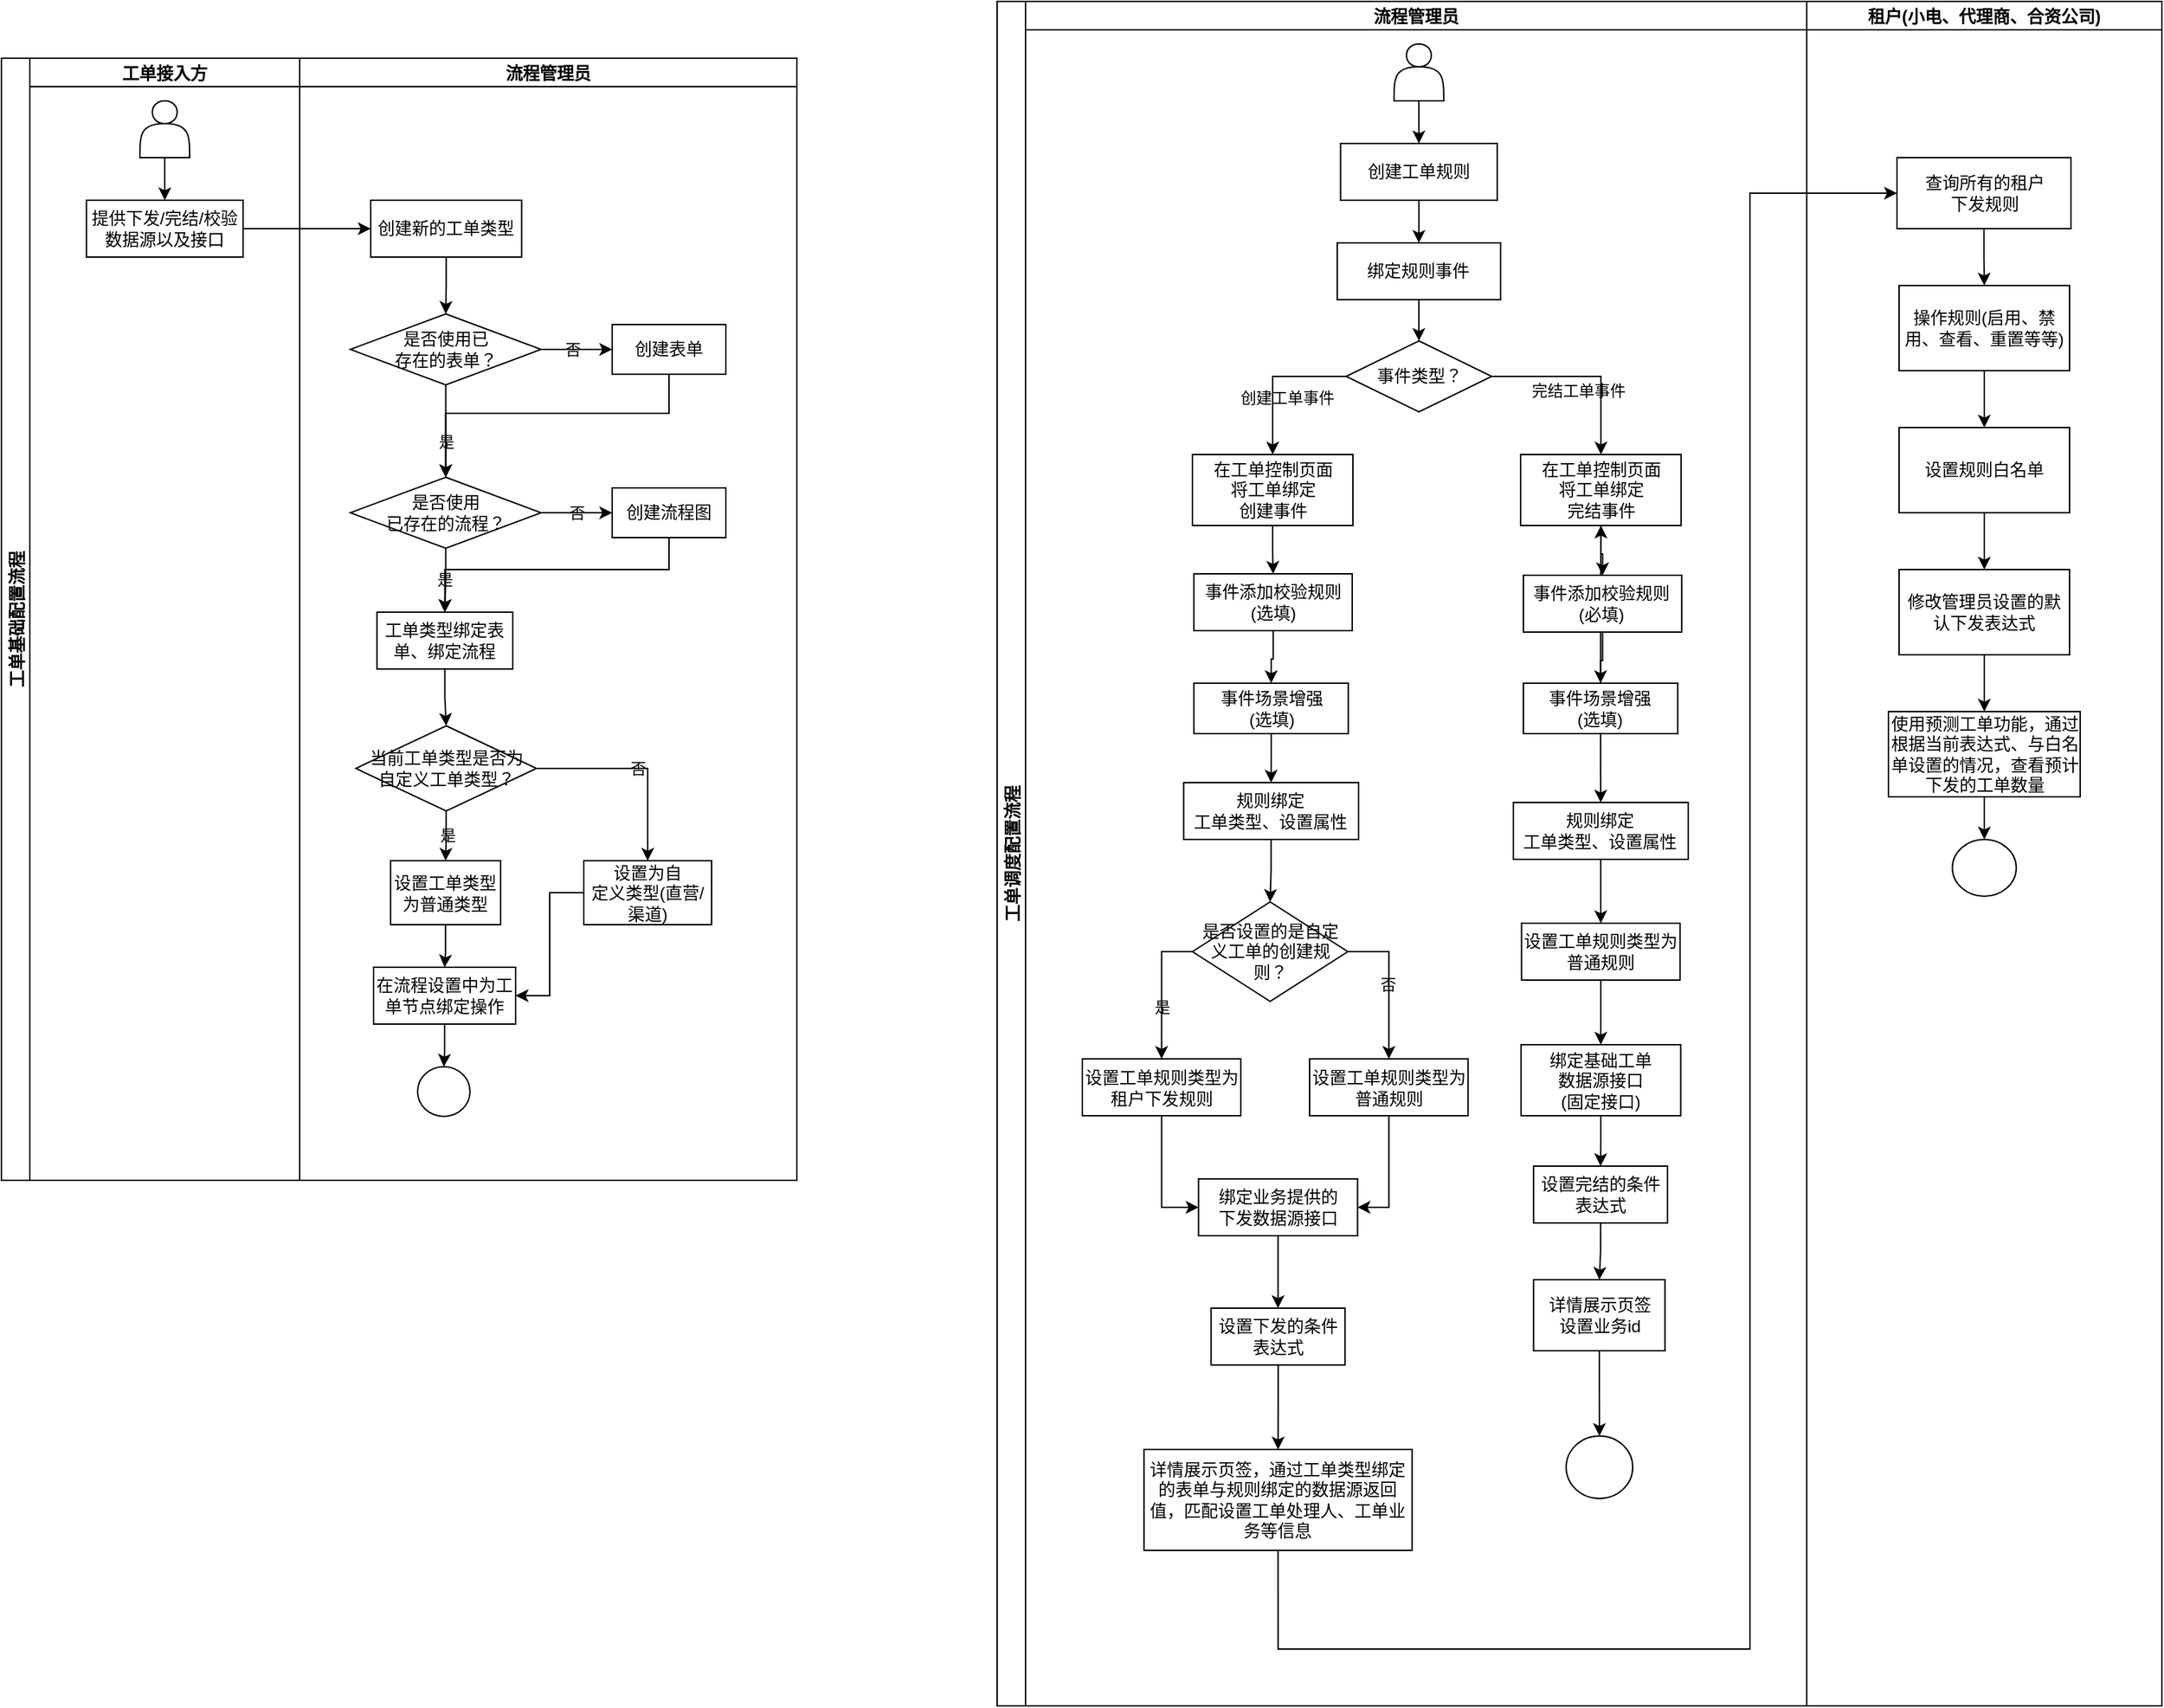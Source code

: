 <mxfile version="21.0.8" type="github">
  <diagram name="第 1 页" id="gxxykPTM1EeHAOy4BDJM">
    <mxGraphModel dx="2735" dy="1118" grid="1" gridSize="10" guides="1" tooltips="1" connect="1" arrows="1" fold="1" page="1" pageScale="1" pageWidth="827" pageHeight="1169" math="0" shadow="0">
      <root>
        <mxCell id="0" />
        <mxCell id="1" parent="0" />
        <mxCell id="7WEZ1o1NPe2onoyEaOFd-10" value="工单调度配置流程" style="swimlane;childLayout=stackLayout;resizeParent=1;resizeParentMax=0;startSize=20;horizontal=0;horizontalStack=1;labelBackgroundColor=none;rounded=0;" vertex="1" parent="1">
          <mxGeometry x="-49" y="80" width="820" height="1200" as="geometry">
            <mxRectangle x="140" y="130" width="40" height="140" as="alternateBounds" />
          </mxGeometry>
        </mxCell>
        <mxCell id="7WEZ1o1NPe2onoyEaOFd-11" value="流程管理员" style="swimlane;startSize=20;labelBackgroundColor=none;rounded=0;" vertex="1" parent="7WEZ1o1NPe2onoyEaOFd-10">
          <mxGeometry x="20" width="550" height="1200" as="geometry" />
        </mxCell>
        <mxCell id="7WEZ1o1NPe2onoyEaOFd-22" value="" style="edgeStyle=orthogonalEdgeStyle;rounded=0;orthogonalLoop=1;jettySize=auto;html=1;labelBackgroundColor=none;fontColor=default;" edge="1" parent="7WEZ1o1NPe2onoyEaOFd-11" source="7WEZ1o1NPe2onoyEaOFd-20" target="7WEZ1o1NPe2onoyEaOFd-21">
          <mxGeometry relative="1" as="geometry" />
        </mxCell>
        <mxCell id="7WEZ1o1NPe2onoyEaOFd-20" value="" style="shape=actor;whiteSpace=wrap;html=1;labelBackgroundColor=none;rounded=0;" vertex="1" parent="7WEZ1o1NPe2onoyEaOFd-11">
          <mxGeometry x="259.44" y="30" width="35" height="40" as="geometry" />
        </mxCell>
        <mxCell id="7WEZ1o1NPe2onoyEaOFd-222" value="" style="edgeStyle=orthogonalEdgeStyle;rounded=0;orthogonalLoop=1;jettySize=auto;html=1;labelBackgroundColor=none;fontColor=default;" edge="1" parent="7WEZ1o1NPe2onoyEaOFd-11" source="7WEZ1o1NPe2onoyEaOFd-21" target="7WEZ1o1NPe2onoyEaOFd-221">
          <mxGeometry relative="1" as="geometry" />
        </mxCell>
        <mxCell id="7WEZ1o1NPe2onoyEaOFd-21" value="创建工单规则" style="rounded=0;whiteSpace=wrap;html=1;labelBackgroundColor=none;" vertex="1" parent="7WEZ1o1NPe2onoyEaOFd-11">
          <mxGeometry x="221.79" y="100" width="110.31" height="40" as="geometry" />
        </mxCell>
        <mxCell id="7WEZ1o1NPe2onoyEaOFd-226" value="" style="edgeStyle=orthogonalEdgeStyle;rounded=0;orthogonalLoop=1;jettySize=auto;html=1;labelBackgroundColor=none;fontColor=default;" edge="1" parent="7WEZ1o1NPe2onoyEaOFd-11" source="7WEZ1o1NPe2onoyEaOFd-221" target="7WEZ1o1NPe2onoyEaOFd-225">
          <mxGeometry relative="1" as="geometry" />
        </mxCell>
        <mxCell id="7WEZ1o1NPe2onoyEaOFd-221" value="绑定规则事件" style="whiteSpace=wrap;html=1;rounded=0;labelBackgroundColor=none;" vertex="1" parent="7WEZ1o1NPe2onoyEaOFd-11">
          <mxGeometry x="219.44" y="170" width="115" height="40" as="geometry" />
        </mxCell>
        <mxCell id="7WEZ1o1NPe2onoyEaOFd-228" value="" style="edgeStyle=orthogonalEdgeStyle;rounded=0;orthogonalLoop=1;jettySize=auto;html=1;exitX=0;exitY=0.5;exitDx=0;exitDy=0;labelBackgroundColor=none;fontColor=default;" edge="1" parent="7WEZ1o1NPe2onoyEaOFd-11" source="7WEZ1o1NPe2onoyEaOFd-225" target="7WEZ1o1NPe2onoyEaOFd-372">
          <mxGeometry relative="1" as="geometry">
            <mxPoint x="172.882" y="319" as="targetPoint" />
          </mxGeometry>
        </mxCell>
        <mxCell id="7WEZ1o1NPe2onoyEaOFd-229" value="创建工单事件" style="edgeLabel;html=1;align=center;verticalAlign=middle;resizable=0;points=[];labelBackgroundColor=none;rounded=0;" vertex="1" connectable="0" parent="7WEZ1o1NPe2onoyEaOFd-228">
          <mxGeometry x="-0.263" y="-2" relative="1" as="geometry">
            <mxPoint x="-2" y="17" as="offset" />
          </mxGeometry>
        </mxCell>
        <mxCell id="7WEZ1o1NPe2onoyEaOFd-231" style="edgeStyle=orthogonalEdgeStyle;rounded=0;orthogonalLoop=1;jettySize=auto;html=1;exitX=1;exitY=0.5;exitDx=0;exitDy=0;labelBackgroundColor=none;fontColor=default;" edge="1" parent="7WEZ1o1NPe2onoyEaOFd-11" source="7WEZ1o1NPe2onoyEaOFd-225" target="7WEZ1o1NPe2onoyEaOFd-385">
          <mxGeometry relative="1" as="geometry">
            <mxPoint x="363.75" y="264" as="sourcePoint" />
            <mxPoint x="405" y="319" as="targetPoint" />
          </mxGeometry>
        </mxCell>
        <mxCell id="7WEZ1o1NPe2onoyEaOFd-232" value="完结工单事件" style="edgeLabel;html=1;align=center;verticalAlign=middle;resizable=0;points=[];labelBackgroundColor=none;rounded=0;" vertex="1" connectable="0" parent="7WEZ1o1NPe2onoyEaOFd-231">
          <mxGeometry x="-0.084" relative="1" as="geometry">
            <mxPoint y="10" as="offset" />
          </mxGeometry>
        </mxCell>
        <mxCell id="7WEZ1o1NPe2onoyEaOFd-225" value="事件类型？" style="rhombus;whiteSpace=wrap;html=1;rounded=0;labelBackgroundColor=none;" vertex="1" parent="7WEZ1o1NPe2onoyEaOFd-11">
          <mxGeometry x="225.69" y="239" width="102.5" height="50" as="geometry" />
        </mxCell>
        <mxCell id="7WEZ1o1NPe2onoyEaOFd-276" value="" style="edgeStyle=orthogonalEdgeStyle;rounded=0;orthogonalLoop=1;jettySize=auto;html=1;entryX=0.5;entryY=0;entryDx=0;entryDy=0;labelBackgroundColor=none;fontColor=default;" edge="1" parent="7WEZ1o1NPe2onoyEaOFd-11" source="7WEZ1o1NPe2onoyEaOFd-233" target="7WEZ1o1NPe2onoyEaOFd-277">
          <mxGeometry relative="1" as="geometry">
            <mxPoint x="172" y="659" as="targetPoint" />
          </mxGeometry>
        </mxCell>
        <mxCell id="7WEZ1o1NPe2onoyEaOFd-233" value="规则绑定&lt;br&gt;工单类型、设置属性" style="whiteSpace=wrap;html=1;rounded=0;labelBackgroundColor=none;" vertex="1" parent="7WEZ1o1NPe2onoyEaOFd-11">
          <mxGeometry x="111.32" y="550" width="123.13" height="40" as="geometry" />
        </mxCell>
        <mxCell id="7WEZ1o1NPe2onoyEaOFd-240" value="" style="edgeStyle=orthogonalEdgeStyle;rounded=0;orthogonalLoop=1;jettySize=auto;html=1;labelBackgroundColor=none;fontColor=default;" edge="1" parent="7WEZ1o1NPe2onoyEaOFd-11" source="7WEZ1o1NPe2onoyEaOFd-235" target="7WEZ1o1NPe2onoyEaOFd-239">
          <mxGeometry relative="1" as="geometry" />
        </mxCell>
        <mxCell id="7WEZ1o1NPe2onoyEaOFd-235" value="规则绑定&lt;br&gt;工单类型、设置属性" style="whiteSpace=wrap;html=1;rounded=0;labelBackgroundColor=none;" vertex="1" parent="7WEZ1o1NPe2onoyEaOFd-11">
          <mxGeometry x="343.44" y="564" width="123.13" height="40" as="geometry" />
        </mxCell>
        <mxCell id="7WEZ1o1NPe2onoyEaOFd-297" style="edgeStyle=orthogonalEdgeStyle;rounded=0;orthogonalLoop=1;jettySize=auto;html=1;entryX=0;entryY=0.5;entryDx=0;entryDy=0;labelBackgroundColor=none;fontColor=default;" edge="1" parent="7WEZ1o1NPe2onoyEaOFd-11" source="7WEZ1o1NPe2onoyEaOFd-237" target="7WEZ1o1NPe2onoyEaOFd-241">
          <mxGeometry relative="1" as="geometry" />
        </mxCell>
        <mxCell id="7WEZ1o1NPe2onoyEaOFd-237" value="设置工单规则类型为租户下发规则" style="whiteSpace=wrap;html=1;rounded=0;labelBackgroundColor=none;" vertex="1" parent="7WEZ1o1NPe2onoyEaOFd-11">
          <mxGeometry x="40.0" y="744.5" width="111.57" height="40" as="geometry" />
        </mxCell>
        <mxCell id="7WEZ1o1NPe2onoyEaOFd-274" value="" style="edgeStyle=orthogonalEdgeStyle;rounded=0;orthogonalLoop=1;jettySize=auto;html=1;labelBackgroundColor=none;fontColor=default;" edge="1" parent="7WEZ1o1NPe2onoyEaOFd-11" source="7WEZ1o1NPe2onoyEaOFd-239" target="7WEZ1o1NPe2onoyEaOFd-273">
          <mxGeometry relative="1" as="geometry" />
        </mxCell>
        <mxCell id="7WEZ1o1NPe2onoyEaOFd-239" value="设置工单规则类型为普通规则" style="whiteSpace=wrap;html=1;rounded=0;labelBackgroundColor=none;" vertex="1" parent="7WEZ1o1NPe2onoyEaOFd-11">
          <mxGeometry x="349.22" y="649" width="111.57" height="40" as="geometry" />
        </mxCell>
        <mxCell id="7WEZ1o1NPe2onoyEaOFd-286" style="edgeStyle=orthogonalEdgeStyle;rounded=0;orthogonalLoop=1;jettySize=auto;html=1;entryX=0.5;entryY=0;entryDx=0;entryDy=0;labelBackgroundColor=none;fontColor=default;" edge="1" parent="7WEZ1o1NPe2onoyEaOFd-11" source="7WEZ1o1NPe2onoyEaOFd-241" target="7WEZ1o1NPe2onoyEaOFd-244">
          <mxGeometry relative="1" as="geometry" />
        </mxCell>
        <mxCell id="7WEZ1o1NPe2onoyEaOFd-241" value="绑定业务提供的&lt;br&gt;下发数据源接口" style="whiteSpace=wrap;html=1;rounded=0;labelBackgroundColor=none;" vertex="1" parent="7WEZ1o1NPe2onoyEaOFd-11">
          <mxGeometry x="121.79" y="829" width="111.96" height="40" as="geometry" />
        </mxCell>
        <mxCell id="7WEZ1o1NPe2onoyEaOFd-291" value="" style="edgeStyle=orthogonalEdgeStyle;rounded=0;orthogonalLoop=1;jettySize=auto;html=1;labelBackgroundColor=none;fontColor=default;" edge="1" parent="7WEZ1o1NPe2onoyEaOFd-11" source="7WEZ1o1NPe2onoyEaOFd-244" target="7WEZ1o1NPe2onoyEaOFd-290">
          <mxGeometry relative="1" as="geometry" />
        </mxCell>
        <mxCell id="7WEZ1o1NPe2onoyEaOFd-244" value="设置下发的条件表达式" style="whiteSpace=wrap;html=1;rounded=0;labelBackgroundColor=none;" vertex="1" parent="7WEZ1o1NPe2onoyEaOFd-11">
          <mxGeometry x="130.65" y="920" width="94.25" height="40" as="geometry" />
        </mxCell>
        <mxCell id="7WEZ1o1NPe2onoyEaOFd-288" style="edgeStyle=orthogonalEdgeStyle;rounded=0;orthogonalLoop=1;jettySize=auto;html=1;entryX=0.5;entryY=0;entryDx=0;entryDy=0;labelBackgroundColor=none;fontColor=default;" edge="1" parent="7WEZ1o1NPe2onoyEaOFd-11" source="7WEZ1o1NPe2onoyEaOFd-273" target="7WEZ1o1NPe2onoyEaOFd-287">
          <mxGeometry relative="1" as="geometry" />
        </mxCell>
        <mxCell id="7WEZ1o1NPe2onoyEaOFd-273" value="绑定基础工单&lt;br&gt;数据源接口&lt;br&gt;(固定接口)" style="whiteSpace=wrap;html=1;rounded=0;labelBackgroundColor=none;" vertex="1" parent="7WEZ1o1NPe2onoyEaOFd-11">
          <mxGeometry x="348.84" y="734.5" width="112.42" height="50" as="geometry" />
        </mxCell>
        <mxCell id="7WEZ1o1NPe2onoyEaOFd-278" style="edgeStyle=orthogonalEdgeStyle;rounded=0;orthogonalLoop=1;jettySize=auto;html=1;entryX=0.5;entryY=0;entryDx=0;entryDy=0;exitX=0;exitY=0.5;exitDx=0;exitDy=0;labelBackgroundColor=none;fontColor=default;" edge="1" parent="7WEZ1o1NPe2onoyEaOFd-11" source="7WEZ1o1NPe2onoyEaOFd-277" target="7WEZ1o1NPe2onoyEaOFd-237">
          <mxGeometry relative="1" as="geometry" />
        </mxCell>
        <mxCell id="7WEZ1o1NPe2onoyEaOFd-279" value="是" style="edgeLabel;html=1;align=center;verticalAlign=middle;resizable=0;points=[];labelBackgroundColor=none;rounded=0;" vertex="1" connectable="0" parent="7WEZ1o1NPe2onoyEaOFd-278">
          <mxGeometry x="0.232" relative="1" as="geometry">
            <mxPoint as="offset" />
          </mxGeometry>
        </mxCell>
        <mxCell id="7WEZ1o1NPe2onoyEaOFd-281" style="edgeStyle=orthogonalEdgeStyle;rounded=0;orthogonalLoop=1;jettySize=auto;html=1;exitX=1;exitY=0.5;exitDx=0;exitDy=0;labelBackgroundColor=none;fontColor=default;" edge="1" parent="7WEZ1o1NPe2onoyEaOFd-11" source="7WEZ1o1NPe2onoyEaOFd-277" target="7WEZ1o1NPe2onoyEaOFd-280">
          <mxGeometry relative="1" as="geometry" />
        </mxCell>
        <mxCell id="7WEZ1o1NPe2onoyEaOFd-282" value="否" style="edgeLabel;html=1;align=center;verticalAlign=middle;resizable=0;points=[];labelBackgroundColor=none;rounded=0;" vertex="1" connectable="0" parent="7WEZ1o1NPe2onoyEaOFd-281">
          <mxGeometry x="-0.012" y="-1" relative="1" as="geometry">
            <mxPoint as="offset" />
          </mxGeometry>
        </mxCell>
        <mxCell id="7WEZ1o1NPe2onoyEaOFd-277" value="是否设置的是自定义工单的创建规则？" style="rhombus;whiteSpace=wrap;html=1;rounded=0;labelBackgroundColor=none;" vertex="1" parent="7WEZ1o1NPe2onoyEaOFd-11">
          <mxGeometry x="117.5" y="634" width="109.38" height="70" as="geometry" />
        </mxCell>
        <mxCell id="7WEZ1o1NPe2onoyEaOFd-285" style="edgeStyle=orthogonalEdgeStyle;rounded=0;orthogonalLoop=1;jettySize=auto;html=1;entryX=1;entryY=0.5;entryDx=0;entryDy=0;labelBackgroundColor=none;fontColor=default;" edge="1" parent="7WEZ1o1NPe2onoyEaOFd-11" source="7WEZ1o1NPe2onoyEaOFd-280" target="7WEZ1o1NPe2onoyEaOFd-241">
          <mxGeometry relative="1" as="geometry" />
        </mxCell>
        <mxCell id="7WEZ1o1NPe2onoyEaOFd-280" value="设置工单规则类型为普通规则" style="whiteSpace=wrap;html=1;rounded=0;labelBackgroundColor=none;" vertex="1" parent="7WEZ1o1NPe2onoyEaOFd-11">
          <mxGeometry x="200" y="744.5" width="111.57" height="40" as="geometry" />
        </mxCell>
        <mxCell id="7WEZ1o1NPe2onoyEaOFd-296" value="" style="edgeStyle=orthogonalEdgeStyle;rounded=0;orthogonalLoop=1;jettySize=auto;html=1;labelBackgroundColor=none;fontColor=default;" edge="1" parent="7WEZ1o1NPe2onoyEaOFd-11" source="7WEZ1o1NPe2onoyEaOFd-287" target="7WEZ1o1NPe2onoyEaOFd-295">
          <mxGeometry relative="1" as="geometry" />
        </mxCell>
        <mxCell id="7WEZ1o1NPe2onoyEaOFd-287" value="设置完结的条件表达式" style="whiteSpace=wrap;html=1;rounded=0;labelBackgroundColor=none;" vertex="1" parent="7WEZ1o1NPe2onoyEaOFd-11">
          <mxGeometry x="357.69" y="820" width="94.25" height="40" as="geometry" />
        </mxCell>
        <mxCell id="7WEZ1o1NPe2onoyEaOFd-290" value="详情展示页签，通过工单类型绑定的表单与规则绑定的数据源返回值，匹配设置工单处理人、工单业务等信息" style="whiteSpace=wrap;html=1;rounded=0;labelBackgroundColor=none;" vertex="1" parent="7WEZ1o1NPe2onoyEaOFd-11">
          <mxGeometry x="83.39" y="1019.5" width="188.77" height="71" as="geometry" />
        </mxCell>
        <mxCell id="7WEZ1o1NPe2onoyEaOFd-315" value="" style="edgeStyle=orthogonalEdgeStyle;rounded=0;orthogonalLoop=1;jettySize=auto;html=1;entryX=0.5;entryY=0;entryDx=0;entryDy=0;labelBackgroundColor=none;fontColor=default;" edge="1" parent="7WEZ1o1NPe2onoyEaOFd-11" source="7WEZ1o1NPe2onoyEaOFd-295" target="7WEZ1o1NPe2onoyEaOFd-318">
          <mxGeometry relative="1" as="geometry">
            <mxPoint x="404.833" y="989.5" as="targetPoint" />
          </mxGeometry>
        </mxCell>
        <mxCell id="7WEZ1o1NPe2onoyEaOFd-295" value="详情展示页签&lt;br&gt;设置业务id" style="whiteSpace=wrap;html=1;rounded=0;labelBackgroundColor=none;" vertex="1" parent="7WEZ1o1NPe2onoyEaOFd-11">
          <mxGeometry x="357.69" y="900" width="92.51" height="50" as="geometry" />
        </mxCell>
        <mxCell id="7WEZ1o1NPe2onoyEaOFd-318" value="" style="ellipse;whiteSpace=wrap;html=1;rounded=0;labelBackgroundColor=none;" vertex="1" parent="7WEZ1o1NPe2onoyEaOFd-11">
          <mxGeometry x="380.61" y="1010" width="46.87" height="44" as="geometry" />
        </mxCell>
        <mxCell id="7WEZ1o1NPe2onoyEaOFd-378" style="edgeStyle=orthogonalEdgeStyle;rounded=0;orthogonalLoop=1;jettySize=auto;html=1;entryX=0.5;entryY=0;entryDx=0;entryDy=0;labelBackgroundColor=none;fontColor=default;" edge="1" parent="7WEZ1o1NPe2onoyEaOFd-11" source="7WEZ1o1NPe2onoyEaOFd-323" target="7WEZ1o1NPe2onoyEaOFd-233">
          <mxGeometry relative="1" as="geometry" />
        </mxCell>
        <mxCell id="7WEZ1o1NPe2onoyEaOFd-323" value="事件场景增强&lt;br&gt;(选填)" style="whiteSpace=wrap;html=1;rounded=0;labelBackgroundColor=none;" vertex="1" parent="7WEZ1o1NPe2onoyEaOFd-11">
          <mxGeometry x="118.55" y="480" width="108.68" height="35.5" as="geometry" />
        </mxCell>
        <mxCell id="7WEZ1o1NPe2onoyEaOFd-374" value="" style="edgeStyle=orthogonalEdgeStyle;rounded=0;orthogonalLoop=1;jettySize=auto;html=1;labelBackgroundColor=none;fontColor=default;" edge="1" parent="7WEZ1o1NPe2onoyEaOFd-11" source="7WEZ1o1NPe2onoyEaOFd-371" target="7WEZ1o1NPe2onoyEaOFd-323">
          <mxGeometry relative="1" as="geometry" />
        </mxCell>
        <mxCell id="7WEZ1o1NPe2onoyEaOFd-371" value="事件添加校验规则&lt;br&gt;(选填)" style="whiteSpace=wrap;html=1;rounded=0;labelBackgroundColor=none;" vertex="1" parent="7WEZ1o1NPe2onoyEaOFd-11">
          <mxGeometry x="118.55" y="403" width="111.45" height="40" as="geometry" />
        </mxCell>
        <mxCell id="7WEZ1o1NPe2onoyEaOFd-373" value="" style="edgeStyle=orthogonalEdgeStyle;rounded=0;orthogonalLoop=1;jettySize=auto;html=1;labelBackgroundColor=none;fontColor=default;" edge="1" parent="7WEZ1o1NPe2onoyEaOFd-11" source="7WEZ1o1NPe2onoyEaOFd-372" target="7WEZ1o1NPe2onoyEaOFd-371">
          <mxGeometry relative="1" as="geometry" />
        </mxCell>
        <mxCell id="7WEZ1o1NPe2onoyEaOFd-372" value="在工单控制页面&lt;br&gt;将工单绑定&lt;br&gt;创建事件" style="whiteSpace=wrap;html=1;rounded=0;labelBackgroundColor=none;" vertex="1" parent="7WEZ1o1NPe2onoyEaOFd-11">
          <mxGeometry x="117.5" y="319" width="112.99" height="50" as="geometry" />
        </mxCell>
        <mxCell id="7WEZ1o1NPe2onoyEaOFd-380" style="edgeStyle=orthogonalEdgeStyle;rounded=0;orthogonalLoop=1;jettySize=auto;html=1;labelBackgroundColor=none;fontColor=default;" edge="1" parent="7WEZ1o1NPe2onoyEaOFd-11" source="7WEZ1o1NPe2onoyEaOFd-381" target="7WEZ1o1NPe2onoyEaOFd-235">
          <mxGeometry relative="1" as="geometry">
            <mxPoint x="404.815" y="550" as="targetPoint" />
          </mxGeometry>
        </mxCell>
        <mxCell id="7WEZ1o1NPe2onoyEaOFd-387" value="" style="edgeStyle=orthogonalEdgeStyle;rounded=0;orthogonalLoop=1;jettySize=auto;html=1;labelBackgroundColor=none;fontColor=default;" edge="1" parent="7WEZ1o1NPe2onoyEaOFd-11" source="7WEZ1o1NPe2onoyEaOFd-381" target="7WEZ1o1NPe2onoyEaOFd-385">
          <mxGeometry relative="1" as="geometry" />
        </mxCell>
        <mxCell id="7WEZ1o1NPe2onoyEaOFd-381" value="事件场景增强&lt;br&gt;(选填)" style="whiteSpace=wrap;html=1;rounded=0;labelBackgroundColor=none;" vertex="1" parent="7WEZ1o1NPe2onoyEaOFd-11">
          <mxGeometry x="350.48" y="480" width="108.68" height="35.5" as="geometry" />
        </mxCell>
        <mxCell id="7WEZ1o1NPe2onoyEaOFd-382" value="" style="edgeStyle=orthogonalEdgeStyle;rounded=0;orthogonalLoop=1;jettySize=auto;html=1;labelBackgroundColor=none;fontColor=default;" edge="1" parent="7WEZ1o1NPe2onoyEaOFd-11" source="7WEZ1o1NPe2onoyEaOFd-383" target="7WEZ1o1NPe2onoyEaOFd-381">
          <mxGeometry relative="1" as="geometry" />
        </mxCell>
        <mxCell id="7WEZ1o1NPe2onoyEaOFd-383" value="事件添加校验规则&lt;br&gt;(必填)" style="whiteSpace=wrap;html=1;rounded=0;labelBackgroundColor=none;" vertex="1" parent="7WEZ1o1NPe2onoyEaOFd-11">
          <mxGeometry x="350.48" y="404" width="111.45" height="40" as="geometry" />
        </mxCell>
        <mxCell id="7WEZ1o1NPe2onoyEaOFd-384" value="" style="edgeStyle=orthogonalEdgeStyle;rounded=0;orthogonalLoop=1;jettySize=auto;html=1;labelBackgroundColor=none;fontColor=default;" edge="1" parent="7WEZ1o1NPe2onoyEaOFd-11" source="7WEZ1o1NPe2onoyEaOFd-385" target="7WEZ1o1NPe2onoyEaOFd-383">
          <mxGeometry relative="1" as="geometry" />
        </mxCell>
        <mxCell id="7WEZ1o1NPe2onoyEaOFd-385" value="在工单控制页面&lt;br&gt;将工单绑定&lt;br&gt;完结事件" style="whiteSpace=wrap;html=1;rounded=0;labelBackgroundColor=none;" vertex="1" parent="7WEZ1o1NPe2onoyEaOFd-11">
          <mxGeometry x="348.55" y="319" width="112.99" height="50" as="geometry" />
        </mxCell>
        <mxCell id="7WEZ1o1NPe2onoyEaOFd-219" value="租户(小电、代理商、合资公司)" style="swimlane;startSize=20;labelBackgroundColor=none;rounded=0;" vertex="1" parent="7WEZ1o1NPe2onoyEaOFd-10">
          <mxGeometry x="570" width="250" height="1200" as="geometry" />
        </mxCell>
        <mxCell id="7WEZ1o1NPe2onoyEaOFd-303" value="" style="edgeStyle=orthogonalEdgeStyle;rounded=0;orthogonalLoop=1;jettySize=auto;html=1;labelBackgroundColor=none;fontColor=default;" edge="1" parent="7WEZ1o1NPe2onoyEaOFd-219" source="7WEZ1o1NPe2onoyEaOFd-300" target="7WEZ1o1NPe2onoyEaOFd-302">
          <mxGeometry relative="1" as="geometry" />
        </mxCell>
        <mxCell id="7WEZ1o1NPe2onoyEaOFd-300" value="查询所有的租户&lt;br&gt;下发规则" style="rounded=0;whiteSpace=wrap;html=1;labelBackgroundColor=none;" vertex="1" parent="7WEZ1o1NPe2onoyEaOFd-219">
          <mxGeometry x="63.5" y="110" width="122.5" height="50" as="geometry" />
        </mxCell>
        <mxCell id="7WEZ1o1NPe2onoyEaOFd-305" value="" style="edgeStyle=orthogonalEdgeStyle;rounded=0;orthogonalLoop=1;jettySize=auto;html=1;labelBackgroundColor=none;fontColor=default;" edge="1" parent="7WEZ1o1NPe2onoyEaOFd-219" source="7WEZ1o1NPe2onoyEaOFd-302" target="7WEZ1o1NPe2onoyEaOFd-304">
          <mxGeometry relative="1" as="geometry" />
        </mxCell>
        <mxCell id="7WEZ1o1NPe2onoyEaOFd-302" value="操作规则(启用、禁用、查看、重置等等)" style="whiteSpace=wrap;html=1;rounded=0;labelBackgroundColor=none;" vertex="1" parent="7WEZ1o1NPe2onoyEaOFd-219">
          <mxGeometry x="65" y="200" width="120" height="60" as="geometry" />
        </mxCell>
        <mxCell id="7WEZ1o1NPe2onoyEaOFd-307" value="" style="edgeStyle=orthogonalEdgeStyle;rounded=0;orthogonalLoop=1;jettySize=auto;html=1;labelBackgroundColor=none;fontColor=default;" edge="1" parent="7WEZ1o1NPe2onoyEaOFd-219" source="7WEZ1o1NPe2onoyEaOFd-304" target="7WEZ1o1NPe2onoyEaOFd-306">
          <mxGeometry relative="1" as="geometry" />
        </mxCell>
        <mxCell id="7WEZ1o1NPe2onoyEaOFd-304" value="设置规则白名单" style="rounded=0;whiteSpace=wrap;html=1;labelBackgroundColor=none;" vertex="1" parent="7WEZ1o1NPe2onoyEaOFd-219">
          <mxGeometry x="65" y="300" width="120" height="60" as="geometry" />
        </mxCell>
        <mxCell id="7WEZ1o1NPe2onoyEaOFd-309" value="" style="edgeStyle=orthogonalEdgeStyle;rounded=0;orthogonalLoop=1;jettySize=auto;html=1;labelBackgroundColor=none;fontColor=default;" edge="1" parent="7WEZ1o1NPe2onoyEaOFd-219" source="7WEZ1o1NPe2onoyEaOFd-306" target="7WEZ1o1NPe2onoyEaOFd-308">
          <mxGeometry relative="1" as="geometry" />
        </mxCell>
        <mxCell id="7WEZ1o1NPe2onoyEaOFd-306" value="修改管理员设置的默认下发表达式" style="whiteSpace=wrap;html=1;rounded=0;labelBackgroundColor=none;" vertex="1" parent="7WEZ1o1NPe2onoyEaOFd-219">
          <mxGeometry x="65" y="400" width="120" height="60" as="geometry" />
        </mxCell>
        <mxCell id="7WEZ1o1NPe2onoyEaOFd-311" value="" style="edgeStyle=orthogonalEdgeStyle;rounded=0;orthogonalLoop=1;jettySize=auto;html=1;labelBackgroundColor=none;fontColor=default;" edge="1" parent="7WEZ1o1NPe2onoyEaOFd-219" source="7WEZ1o1NPe2onoyEaOFd-308" target="7WEZ1o1NPe2onoyEaOFd-310">
          <mxGeometry relative="1" as="geometry" />
        </mxCell>
        <mxCell id="7WEZ1o1NPe2onoyEaOFd-308" value="使用预测工单功能，通过根据当前表达式、与白名单设置的情况，查看预计下发的工单数量" style="whiteSpace=wrap;html=1;rounded=0;labelBackgroundColor=none;" vertex="1" parent="7WEZ1o1NPe2onoyEaOFd-219">
          <mxGeometry x="57.5" y="500" width="135" height="60" as="geometry" />
        </mxCell>
        <mxCell id="7WEZ1o1NPe2onoyEaOFd-310" value="" style="ellipse;whiteSpace=wrap;html=1;rounded=0;labelBackgroundColor=none;" vertex="1" parent="7WEZ1o1NPe2onoyEaOFd-219">
          <mxGeometry x="102.5" y="590" width="45" height="40" as="geometry" />
        </mxCell>
        <mxCell id="7WEZ1o1NPe2onoyEaOFd-321" style="edgeStyle=orthogonalEdgeStyle;rounded=0;orthogonalLoop=1;jettySize=auto;html=1;entryX=0;entryY=0.5;entryDx=0;entryDy=0;strokeWidth=1;exitX=0.5;exitY=1;exitDx=0;exitDy=0;labelBackgroundColor=none;fontColor=default;" edge="1" parent="7WEZ1o1NPe2onoyEaOFd-10" source="7WEZ1o1NPe2onoyEaOFd-290" target="7WEZ1o1NPe2onoyEaOFd-300">
          <mxGeometry relative="1" as="geometry">
            <Array as="points">
              <mxPoint x="198" y="1160" />
              <mxPoint x="530" y="1160" />
              <mxPoint x="530" y="135" />
            </Array>
          </mxGeometry>
        </mxCell>
        <mxCell id="7WEZ1o1NPe2onoyEaOFd-183" value="工单基础配置流程" style="swimlane;childLayout=stackLayout;resizeParent=1;resizeParentMax=0;startSize=20;horizontal=0;horizontalStack=1;labelBackgroundColor=none;rounded=0;" vertex="1" parent="1">
          <mxGeometry x="-750" y="120" width="560" height="790" as="geometry">
            <mxRectangle x="140" y="130" width="40" height="140" as="alternateBounds" />
          </mxGeometry>
        </mxCell>
        <mxCell id="7WEZ1o1NPe2onoyEaOFd-184" value="工单接入方" style="swimlane;startSize=20;labelBackgroundColor=none;rounded=0;" vertex="1" parent="7WEZ1o1NPe2onoyEaOFd-183">
          <mxGeometry x="20" width="190" height="790" as="geometry" />
        </mxCell>
        <mxCell id="7WEZ1o1NPe2onoyEaOFd-185" value="" style="edgeStyle=orthogonalEdgeStyle;rounded=0;orthogonalLoop=1;jettySize=auto;html=1;labelBackgroundColor=none;fontColor=default;" edge="1" parent="7WEZ1o1NPe2onoyEaOFd-184" source="7WEZ1o1NPe2onoyEaOFd-186" target="7WEZ1o1NPe2onoyEaOFd-187">
          <mxGeometry relative="1" as="geometry" />
        </mxCell>
        <mxCell id="7WEZ1o1NPe2onoyEaOFd-186" value="" style="shape=actor;whiteSpace=wrap;html=1;labelBackgroundColor=none;rounded=0;" vertex="1" parent="7WEZ1o1NPe2onoyEaOFd-184">
          <mxGeometry x="77.5" y="30" width="35" height="40" as="geometry" />
        </mxCell>
        <mxCell id="7WEZ1o1NPe2onoyEaOFd-187" value="提供下发/完结/校验数据源以及接口" style="rounded=0;whiteSpace=wrap;html=1;labelBackgroundColor=none;" vertex="1" parent="7WEZ1o1NPe2onoyEaOFd-184">
          <mxGeometry x="39.85" y="100" width="110.31" height="40" as="geometry" />
        </mxCell>
        <mxCell id="7WEZ1o1NPe2onoyEaOFd-188" style="edgeStyle=orthogonalEdgeStyle;rounded=0;orthogonalLoop=1;jettySize=auto;html=1;labelBackgroundColor=none;fontColor=default;" edge="1" parent="7WEZ1o1NPe2onoyEaOFd-183" source="7WEZ1o1NPe2onoyEaOFd-187" target="7WEZ1o1NPe2onoyEaOFd-191">
          <mxGeometry relative="1" as="geometry" />
        </mxCell>
        <mxCell id="7WEZ1o1NPe2onoyEaOFd-189" value="流程管理员" style="swimlane;startSize=20;rounded=0;align=center;labelBackgroundColor=none;" vertex="1" parent="7WEZ1o1NPe2onoyEaOFd-183">
          <mxGeometry x="210" width="350" height="790" as="geometry" />
        </mxCell>
        <mxCell id="7WEZ1o1NPe2onoyEaOFd-190" value="" style="edgeStyle=orthogonalEdgeStyle;rounded=0;orthogonalLoop=1;jettySize=auto;html=1;entryX=0.5;entryY=0;entryDx=0;entryDy=0;labelBackgroundColor=none;fontColor=default;" edge="1" parent="7WEZ1o1NPe2onoyEaOFd-189" source="7WEZ1o1NPe2onoyEaOFd-191" target="7WEZ1o1NPe2onoyEaOFd-195">
          <mxGeometry relative="1" as="geometry">
            <mxPoint x="103.125" y="180" as="targetPoint" />
          </mxGeometry>
        </mxCell>
        <mxCell id="7WEZ1o1NPe2onoyEaOFd-191" value="创建新的工单类型" style="rounded=0;whiteSpace=wrap;html=1;labelBackgroundColor=none;" vertex="1" parent="7WEZ1o1NPe2onoyEaOFd-189">
          <mxGeometry x="50.0" y="100" width="106.25" height="40" as="geometry" />
        </mxCell>
        <mxCell id="7WEZ1o1NPe2onoyEaOFd-192" value="" style="edgeStyle=orthogonalEdgeStyle;rounded=0;orthogonalLoop=1;jettySize=auto;html=1;labelBackgroundColor=none;fontColor=default;" edge="1" parent="7WEZ1o1NPe2onoyEaOFd-189" source="7WEZ1o1NPe2onoyEaOFd-195" target="7WEZ1o1NPe2onoyEaOFd-201">
          <mxGeometry relative="1" as="geometry" />
        </mxCell>
        <mxCell id="7WEZ1o1NPe2onoyEaOFd-193" value="否" style="edgeLabel;html=1;align=center;verticalAlign=middle;resizable=0;points=[];labelBackgroundColor=none;rounded=0;" vertex="1" connectable="0" parent="7WEZ1o1NPe2onoyEaOFd-192">
          <mxGeometry x="-0.12" relative="1" as="geometry">
            <mxPoint as="offset" />
          </mxGeometry>
        </mxCell>
        <mxCell id="7WEZ1o1NPe2onoyEaOFd-194" style="edgeStyle=orthogonalEdgeStyle;rounded=0;orthogonalLoop=1;jettySize=auto;html=1;labelBackgroundColor=none;fontColor=default;" edge="1" parent="7WEZ1o1NPe2onoyEaOFd-189" source="7WEZ1o1NPe2onoyEaOFd-195" target="7WEZ1o1NPe2onoyEaOFd-198">
          <mxGeometry relative="1" as="geometry" />
        </mxCell>
        <mxCell id="7WEZ1o1NPe2onoyEaOFd-195" value="是否使用已&lt;br&gt;存在的表单？" style="rhombus;whiteSpace=wrap;html=1;labelBackgroundColor=none;rounded=0;" vertex="1" parent="7WEZ1o1NPe2onoyEaOFd-189">
          <mxGeometry x="35.63" y="180" width="134.37" height="50" as="geometry" />
        </mxCell>
        <mxCell id="7WEZ1o1NPe2onoyEaOFd-196" value="否" style="edgeStyle=orthogonalEdgeStyle;rounded=0;orthogonalLoop=1;jettySize=auto;html=1;entryX=0;entryY=0.5;entryDx=0;entryDy=0;entryPerimeter=0;labelBackgroundColor=none;fontColor=default;" edge="1" parent="7WEZ1o1NPe2onoyEaOFd-189" source="7WEZ1o1NPe2onoyEaOFd-198" target="7WEZ1o1NPe2onoyEaOFd-204">
          <mxGeometry relative="1" as="geometry">
            <mxPoint x="257.185" y="295" as="targetPoint" />
          </mxGeometry>
        </mxCell>
        <mxCell id="7WEZ1o1NPe2onoyEaOFd-197" value="" style="edgeStyle=orthogonalEdgeStyle;rounded=0;orthogonalLoop=1;jettySize=auto;html=1;labelBackgroundColor=none;fontColor=default;" edge="1" parent="7WEZ1o1NPe2onoyEaOFd-189" source="7WEZ1o1NPe2onoyEaOFd-198" target="7WEZ1o1NPe2onoyEaOFd-206">
          <mxGeometry relative="1" as="geometry" />
        </mxCell>
        <mxCell id="7WEZ1o1NPe2onoyEaOFd-198" value="是否使用&lt;br&gt;已存在的流程？" style="rhombus;whiteSpace=wrap;html=1;labelBackgroundColor=none;rounded=0;" vertex="1" parent="7WEZ1o1NPe2onoyEaOFd-189">
          <mxGeometry x="35.63" y="295" width="134.37" height="50" as="geometry" />
        </mxCell>
        <mxCell id="7WEZ1o1NPe2onoyEaOFd-199" style="edgeStyle=orthogonalEdgeStyle;rounded=0;orthogonalLoop=1;jettySize=auto;html=1;entryX=0.5;entryY=0;entryDx=0;entryDy=0;labelBackgroundColor=none;fontColor=default;" edge="1" parent="7WEZ1o1NPe2onoyEaOFd-189" source="7WEZ1o1NPe2onoyEaOFd-201" target="7WEZ1o1NPe2onoyEaOFd-198">
          <mxGeometry relative="1" as="geometry">
            <Array as="points">
              <mxPoint x="260" y="250" />
              <mxPoint x="103" y="250" />
            </Array>
          </mxGeometry>
        </mxCell>
        <mxCell id="7WEZ1o1NPe2onoyEaOFd-200" value="是" style="edgeLabel;html=1;align=center;verticalAlign=middle;resizable=0;points=[];labelBackgroundColor=none;rounded=0;" vertex="1" connectable="0" parent="7WEZ1o1NPe2onoyEaOFd-199">
          <mxGeometry x="0.861" y="-1" relative="1" as="geometry">
            <mxPoint x="1" y="-9" as="offset" />
          </mxGeometry>
        </mxCell>
        <mxCell id="7WEZ1o1NPe2onoyEaOFd-201" value="创建表单" style="rounded=0;whiteSpace=wrap;html=1;labelBackgroundColor=none;" vertex="1" parent="7WEZ1o1NPe2onoyEaOFd-189">
          <mxGeometry x="220" y="187.5" width="80" height="35" as="geometry" />
        </mxCell>
        <mxCell id="7WEZ1o1NPe2onoyEaOFd-202" style="edgeStyle=orthogonalEdgeStyle;rounded=0;orthogonalLoop=1;jettySize=auto;html=1;entryX=0.5;entryY=0;entryDx=0;entryDy=0;labelBackgroundColor=none;fontColor=default;" edge="1" parent="7WEZ1o1NPe2onoyEaOFd-189" source="7WEZ1o1NPe2onoyEaOFd-204" target="7WEZ1o1NPe2onoyEaOFd-206">
          <mxGeometry relative="1" as="geometry">
            <Array as="points">
              <mxPoint x="260" y="360" />
              <mxPoint x="103" y="360" />
            </Array>
          </mxGeometry>
        </mxCell>
        <mxCell id="7WEZ1o1NPe2onoyEaOFd-203" value="是" style="edgeLabel;html=1;align=center;verticalAlign=middle;resizable=0;points=[];labelBackgroundColor=none;rounded=0;" vertex="1" connectable="0" parent="7WEZ1o1NPe2onoyEaOFd-202">
          <mxGeometry x="0.782" relative="1" as="geometry">
            <mxPoint as="offset" />
          </mxGeometry>
        </mxCell>
        <mxCell id="7WEZ1o1NPe2onoyEaOFd-204" value="创建流程图" style="rounded=0;whiteSpace=wrap;html=1;labelBackgroundColor=none;" vertex="1" parent="7WEZ1o1NPe2onoyEaOFd-189">
          <mxGeometry x="220" y="302.5" width="80" height="35" as="geometry" />
        </mxCell>
        <mxCell id="7WEZ1o1NPe2onoyEaOFd-205" value="" style="edgeStyle=orthogonalEdgeStyle;rounded=0;orthogonalLoop=1;jettySize=auto;html=1;labelBackgroundColor=none;fontColor=default;" edge="1" parent="7WEZ1o1NPe2onoyEaOFd-189" source="7WEZ1o1NPe2onoyEaOFd-206" target="7WEZ1o1NPe2onoyEaOFd-214">
          <mxGeometry relative="1" as="geometry" />
        </mxCell>
        <mxCell id="7WEZ1o1NPe2onoyEaOFd-206" value="工单类型绑定表单、绑定流程" style="rounded=0;whiteSpace=wrap;html=1;labelBackgroundColor=none;" vertex="1" parent="7WEZ1o1NPe2onoyEaOFd-189">
          <mxGeometry x="54.38" y="390" width="95.62" height="40" as="geometry" />
        </mxCell>
        <mxCell id="7WEZ1o1NPe2onoyEaOFd-207" value="" style="edgeStyle=orthogonalEdgeStyle;rounded=0;orthogonalLoop=1;jettySize=auto;html=1;labelBackgroundColor=none;fontColor=default;" edge="1" parent="7WEZ1o1NPe2onoyEaOFd-189" source="7WEZ1o1NPe2onoyEaOFd-208" target="7WEZ1o1NPe2onoyEaOFd-209">
          <mxGeometry relative="1" as="geometry" />
        </mxCell>
        <mxCell id="7WEZ1o1NPe2onoyEaOFd-208" value="在流程设置中为工单节点绑定操作" style="whiteSpace=wrap;html=1;rounded=0;labelBackgroundColor=none;" vertex="1" parent="7WEZ1o1NPe2onoyEaOFd-189">
          <mxGeometry x="52" y="640" width="100" height="40" as="geometry" />
        </mxCell>
        <mxCell id="7WEZ1o1NPe2onoyEaOFd-209" value="" style="ellipse;whiteSpace=wrap;html=1;rounded=0;labelBackgroundColor=none;" vertex="1" parent="7WEZ1o1NPe2onoyEaOFd-189">
          <mxGeometry x="83.01" y="710" width="36.88" height="35" as="geometry" />
        </mxCell>
        <mxCell id="7WEZ1o1NPe2onoyEaOFd-210" value="" style="edgeStyle=orthogonalEdgeStyle;rounded=0;orthogonalLoop=1;jettySize=auto;html=1;labelBackgroundColor=none;fontColor=default;" edge="1" parent="7WEZ1o1NPe2onoyEaOFd-189" source="7WEZ1o1NPe2onoyEaOFd-214" target="7WEZ1o1NPe2onoyEaOFd-216">
          <mxGeometry relative="1" as="geometry" />
        </mxCell>
        <mxCell id="7WEZ1o1NPe2onoyEaOFd-211" value="否" style="edgeLabel;html=1;align=center;verticalAlign=middle;resizable=0;points=[];labelBackgroundColor=none;rounded=0;" vertex="1" connectable="0" parent="7WEZ1o1NPe2onoyEaOFd-210">
          <mxGeometry x="-0.011" relative="1" as="geometry">
            <mxPoint as="offset" />
          </mxGeometry>
        </mxCell>
        <mxCell id="7WEZ1o1NPe2onoyEaOFd-212" value="" style="edgeStyle=orthogonalEdgeStyle;rounded=0;orthogonalLoop=1;jettySize=auto;html=1;labelBackgroundColor=none;fontColor=default;" edge="1" parent="7WEZ1o1NPe2onoyEaOFd-189" source="7WEZ1o1NPe2onoyEaOFd-214" target="7WEZ1o1NPe2onoyEaOFd-218">
          <mxGeometry relative="1" as="geometry" />
        </mxCell>
        <mxCell id="7WEZ1o1NPe2onoyEaOFd-213" value="是" style="edgeLabel;html=1;align=center;verticalAlign=middle;resizable=0;points=[];labelBackgroundColor=none;rounded=0;" vertex="1" connectable="0" parent="7WEZ1o1NPe2onoyEaOFd-212">
          <mxGeometry x="-0.235" y="1" relative="1" as="geometry">
            <mxPoint y="3" as="offset" />
          </mxGeometry>
        </mxCell>
        <mxCell id="7WEZ1o1NPe2onoyEaOFd-214" value="当前工单类型是否为&lt;br&gt;自定义工单类型？" style="rhombus;whiteSpace=wrap;html=1;rounded=0;labelBackgroundColor=none;" vertex="1" parent="7WEZ1o1NPe2onoyEaOFd-189">
          <mxGeometry x="39.53" y="470" width="127.19" height="60" as="geometry" />
        </mxCell>
        <mxCell id="7WEZ1o1NPe2onoyEaOFd-215" style="edgeStyle=orthogonalEdgeStyle;rounded=0;orthogonalLoop=1;jettySize=auto;html=1;entryX=1;entryY=0.5;entryDx=0;entryDy=0;labelBackgroundColor=none;fontColor=default;" edge="1" parent="7WEZ1o1NPe2onoyEaOFd-189" source="7WEZ1o1NPe2onoyEaOFd-216" target="7WEZ1o1NPe2onoyEaOFd-208">
          <mxGeometry relative="1" as="geometry" />
        </mxCell>
        <mxCell id="7WEZ1o1NPe2onoyEaOFd-216" value="设置为自&lt;br&gt;定义类型(直营/渠道)" style="whiteSpace=wrap;html=1;rounded=0;labelBackgroundColor=none;" vertex="1" parent="7WEZ1o1NPe2onoyEaOFd-189">
          <mxGeometry x="200" y="565" width="89.99" height="45" as="geometry" />
        </mxCell>
        <mxCell id="7WEZ1o1NPe2onoyEaOFd-217" style="edgeStyle=orthogonalEdgeStyle;rounded=0;orthogonalLoop=1;jettySize=auto;html=1;entryX=0.5;entryY=0;entryDx=0;entryDy=0;labelBackgroundColor=none;fontColor=default;" edge="1" parent="7WEZ1o1NPe2onoyEaOFd-189" source="7WEZ1o1NPe2onoyEaOFd-218" target="7WEZ1o1NPe2onoyEaOFd-208">
          <mxGeometry relative="1" as="geometry" />
        </mxCell>
        <mxCell id="7WEZ1o1NPe2onoyEaOFd-218" value="设置工单类型为普通类型" style="whiteSpace=wrap;html=1;rounded=0;labelBackgroundColor=none;" vertex="1" parent="7WEZ1o1NPe2onoyEaOFd-189">
          <mxGeometry x="64" y="565" width="77.42" height="45" as="geometry" />
        </mxCell>
      </root>
    </mxGraphModel>
  </diagram>
</mxfile>
